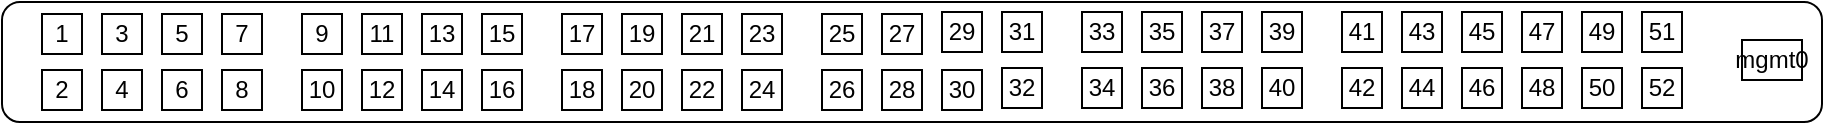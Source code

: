 <mxfile version="24.2.5" type="device">
  <diagram name="Strona-1" id="lUTXOxhuHCzK44mU2fuL">
    <mxGraphModel dx="1098" dy="828" grid="1" gridSize="10" guides="1" tooltips="1" connect="1" arrows="1" fold="1" page="1" pageScale="1" pageWidth="827" pageHeight="1169" math="0" shadow="0">
      <root>
        <mxCell id="0" />
        <mxCell id="1" parent="0" />
        <mxCell id="wdXZIc1yJ1iBE2bjXRa4-1" value="" style="group;rotation=0;" vertex="1" connectable="0" parent="1">
          <mxGeometry y="400" width="915" height="60" as="geometry" />
        </mxCell>
        <mxCell id="wdXZIc1yJ1iBE2bjXRa4-2" value="" style="rounded=1;whiteSpace=wrap;html=1;autosize=1;rotation=0;" vertex="1" parent="wdXZIc1yJ1iBE2bjXRa4-1">
          <mxGeometry y="1" width="910" height="60" as="geometry" />
        </mxCell>
        <mxCell id="wdXZIc1yJ1iBE2bjXRa4-3" value="1" style="rounded=0;whiteSpace=wrap;html=1;autosize=1;rotation=0;" vertex="1" parent="wdXZIc1yJ1iBE2bjXRa4-1">
          <mxGeometry x="20" y="7" width="20" height="20" as="geometry" />
        </mxCell>
        <mxCell id="wdXZIc1yJ1iBE2bjXRa4-4" value="2" style="rounded=0;whiteSpace=wrap;html=1;autosize=1;rotation=0;" vertex="1" parent="wdXZIc1yJ1iBE2bjXRa4-1">
          <mxGeometry x="20" y="35" width="20" height="20" as="geometry" />
        </mxCell>
        <mxCell id="wdXZIc1yJ1iBE2bjXRa4-5" value="3" style="rounded=0;whiteSpace=wrap;html=1;autosize=1;rotation=0;" vertex="1" parent="wdXZIc1yJ1iBE2bjXRa4-1">
          <mxGeometry x="50" y="7" width="20" height="20" as="geometry" />
        </mxCell>
        <mxCell id="wdXZIc1yJ1iBE2bjXRa4-6" value="4" style="rounded=0;whiteSpace=wrap;html=1;autosize=1;rotation=0;" vertex="1" parent="wdXZIc1yJ1iBE2bjXRa4-1">
          <mxGeometry x="50" y="35" width="20" height="20" as="geometry" />
        </mxCell>
        <mxCell id="wdXZIc1yJ1iBE2bjXRa4-7" value="5" style="rounded=0;whiteSpace=wrap;html=1;autosize=1;rotation=0;" vertex="1" parent="wdXZIc1yJ1iBE2bjXRa4-1">
          <mxGeometry x="80" y="7" width="20" height="20" as="geometry" />
        </mxCell>
        <mxCell id="wdXZIc1yJ1iBE2bjXRa4-8" value="6" style="rounded=0;whiteSpace=wrap;html=1;autosize=1;rotation=0;" vertex="1" parent="wdXZIc1yJ1iBE2bjXRa4-1">
          <mxGeometry x="80" y="35" width="20" height="20" as="geometry" />
        </mxCell>
        <mxCell id="wdXZIc1yJ1iBE2bjXRa4-9" value="7" style="rounded=0;whiteSpace=wrap;html=1;autosize=1;rotation=0;" vertex="1" parent="wdXZIc1yJ1iBE2bjXRa4-1">
          <mxGeometry x="110" y="7" width="20" height="20" as="geometry" />
        </mxCell>
        <mxCell id="wdXZIc1yJ1iBE2bjXRa4-10" value="8" style="rounded=0;whiteSpace=wrap;html=1;autosize=1;rotation=0;" vertex="1" parent="wdXZIc1yJ1iBE2bjXRa4-1">
          <mxGeometry x="110" y="35" width="20" height="20" as="geometry" />
        </mxCell>
        <mxCell id="wdXZIc1yJ1iBE2bjXRa4-13" value="9" style="rounded=0;whiteSpace=wrap;html=1;autosize=1;rotation=0;" vertex="1" parent="wdXZIc1yJ1iBE2bjXRa4-1">
          <mxGeometry x="150" y="7" width="20" height="20" as="geometry" />
        </mxCell>
        <mxCell id="wdXZIc1yJ1iBE2bjXRa4-18" value="10" style="rounded=0;whiteSpace=wrap;html=1;autosize=1;rotation=0;" vertex="1" parent="wdXZIc1yJ1iBE2bjXRa4-1">
          <mxGeometry x="150" y="35" width="20" height="20" as="geometry" />
        </mxCell>
        <mxCell id="wdXZIc1yJ1iBE2bjXRa4-14" value="11" style="rounded=0;whiteSpace=wrap;html=1;autosize=1;rotation=0;" vertex="1" parent="wdXZIc1yJ1iBE2bjXRa4-1">
          <mxGeometry x="180" y="7" width="20" height="20" as="geometry" />
        </mxCell>
        <mxCell id="wdXZIc1yJ1iBE2bjXRa4-17" value="12" style="rounded=0;whiteSpace=wrap;html=1;autosize=1;rotation=0;" vertex="1" parent="wdXZIc1yJ1iBE2bjXRa4-1">
          <mxGeometry x="180" y="35" width="20" height="20" as="geometry" />
        </mxCell>
        <mxCell id="wdXZIc1yJ1iBE2bjXRa4-15" value="13" style="rounded=0;whiteSpace=wrap;html=1;autosize=1;rotation=0;" vertex="1" parent="wdXZIc1yJ1iBE2bjXRa4-1">
          <mxGeometry x="210" y="7" width="20" height="20" as="geometry" />
        </mxCell>
        <mxCell id="wdXZIc1yJ1iBE2bjXRa4-16" value="14" style="rounded=0;whiteSpace=wrap;html=1;autosize=1;rotation=0;" vertex="1" parent="wdXZIc1yJ1iBE2bjXRa4-1">
          <mxGeometry x="210" y="35" width="20" height="20" as="geometry" />
        </mxCell>
        <mxCell id="wdXZIc1yJ1iBE2bjXRa4-11" value="15" style="rounded=0;whiteSpace=wrap;html=1;autosize=1;rotation=0;" vertex="1" parent="wdXZIc1yJ1iBE2bjXRa4-1">
          <mxGeometry x="240" y="7" width="20" height="20" as="geometry" />
        </mxCell>
        <mxCell id="wdXZIc1yJ1iBE2bjXRa4-12" value="16" style="rounded=0;whiteSpace=wrap;html=1;autosize=1;rotation=0;" vertex="1" parent="wdXZIc1yJ1iBE2bjXRa4-1">
          <mxGeometry x="240" y="35" width="20" height="20" as="geometry" />
        </mxCell>
        <mxCell id="wdXZIc1yJ1iBE2bjXRa4-21" value="17" style="rounded=0;whiteSpace=wrap;html=1;autosize=1;rotation=0;" vertex="1" parent="wdXZIc1yJ1iBE2bjXRa4-1">
          <mxGeometry x="280" y="7" width="20" height="20" as="geometry" />
        </mxCell>
        <mxCell id="wdXZIc1yJ1iBE2bjXRa4-26" value="18" style="rounded=0;whiteSpace=wrap;html=1;autosize=1;rotation=0;" vertex="1" parent="wdXZIc1yJ1iBE2bjXRa4-1">
          <mxGeometry x="280" y="35" width="20" height="20" as="geometry" />
        </mxCell>
        <mxCell id="wdXZIc1yJ1iBE2bjXRa4-22" value="19" style="rounded=0;whiteSpace=wrap;html=1;autosize=1;rotation=0;" vertex="1" parent="wdXZIc1yJ1iBE2bjXRa4-1">
          <mxGeometry x="310" y="7" width="20" height="20" as="geometry" />
        </mxCell>
        <mxCell id="wdXZIc1yJ1iBE2bjXRa4-25" value="20" style="rounded=0;whiteSpace=wrap;html=1;autosize=1;rotation=0;" vertex="1" parent="wdXZIc1yJ1iBE2bjXRa4-1">
          <mxGeometry x="310" y="35" width="20" height="20" as="geometry" />
        </mxCell>
        <mxCell id="wdXZIc1yJ1iBE2bjXRa4-23" value="21" style="rounded=0;whiteSpace=wrap;html=1;autosize=1;rotation=0;" vertex="1" parent="wdXZIc1yJ1iBE2bjXRa4-1">
          <mxGeometry x="340" y="7" width="20" height="20" as="geometry" />
        </mxCell>
        <mxCell id="wdXZIc1yJ1iBE2bjXRa4-24" value="22" style="rounded=0;whiteSpace=wrap;html=1;autosize=1;rotation=0;" vertex="1" parent="wdXZIc1yJ1iBE2bjXRa4-1">
          <mxGeometry x="340" y="35" width="20" height="20" as="geometry" />
        </mxCell>
        <mxCell id="wdXZIc1yJ1iBE2bjXRa4-19" value="23" style="rounded=0;whiteSpace=wrap;html=1;autosize=1;rotation=0;" vertex="1" parent="wdXZIc1yJ1iBE2bjXRa4-1">
          <mxGeometry x="370" y="7" width="20" height="20" as="geometry" />
        </mxCell>
        <mxCell id="wdXZIc1yJ1iBE2bjXRa4-20" value="24" style="rounded=0;whiteSpace=wrap;html=1;autosize=1;rotation=0;" vertex="1" parent="wdXZIc1yJ1iBE2bjXRa4-1">
          <mxGeometry x="370" y="35" width="20" height="20" as="geometry" />
        </mxCell>
        <mxCell id="wdXZIc1yJ1iBE2bjXRa4-29" value="25" style="rounded=0;whiteSpace=wrap;html=1;autosize=1;rotation=0;" vertex="1" parent="wdXZIc1yJ1iBE2bjXRa4-1">
          <mxGeometry x="410" y="7" width="20" height="20" as="geometry" />
        </mxCell>
        <mxCell id="wdXZIc1yJ1iBE2bjXRa4-34" value="26" style="rounded=0;whiteSpace=wrap;html=1;autosize=1;rotation=0;" vertex="1" parent="wdXZIc1yJ1iBE2bjXRa4-1">
          <mxGeometry x="410" y="35" width="20" height="20" as="geometry" />
        </mxCell>
        <mxCell id="wdXZIc1yJ1iBE2bjXRa4-30" value="27" style="rounded=0;whiteSpace=wrap;html=1;autosize=1;rotation=0;" vertex="1" parent="wdXZIc1yJ1iBE2bjXRa4-1">
          <mxGeometry x="440" y="7" width="20" height="20" as="geometry" />
        </mxCell>
        <mxCell id="wdXZIc1yJ1iBE2bjXRa4-33" value="28" style="rounded=0;whiteSpace=wrap;html=1;autosize=1;rotation=0;" vertex="1" parent="wdXZIc1yJ1iBE2bjXRa4-1">
          <mxGeometry x="440" y="35" width="20" height="20" as="geometry" />
        </mxCell>
        <mxCell id="wdXZIc1yJ1iBE2bjXRa4-31" value="29" style="rounded=0;whiteSpace=wrap;html=1;autosize=1;rotation=0;" vertex="1" parent="wdXZIc1yJ1iBE2bjXRa4-1">
          <mxGeometry x="470" y="6" width="20" height="20" as="geometry" />
        </mxCell>
        <mxCell id="wdXZIc1yJ1iBE2bjXRa4-32" value="30" style="rounded=0;whiteSpace=wrap;html=1;autosize=1;rotation=0;" vertex="1" parent="wdXZIc1yJ1iBE2bjXRa4-1">
          <mxGeometry x="470" y="35" width="20" height="20" as="geometry" />
        </mxCell>
        <mxCell id="wdXZIc1yJ1iBE2bjXRa4-27" value="31" style="rounded=0;whiteSpace=wrap;html=1;autosize=1;rotation=0;" vertex="1" parent="wdXZIc1yJ1iBE2bjXRa4-1">
          <mxGeometry x="500" y="6" width="20" height="20" as="geometry" />
        </mxCell>
        <mxCell id="wdXZIc1yJ1iBE2bjXRa4-28" value="32" style="rounded=0;whiteSpace=wrap;html=1;autosize=1;rotation=0;" vertex="1" parent="wdXZIc1yJ1iBE2bjXRa4-1">
          <mxGeometry x="500" y="34" width="20" height="20" as="geometry" />
        </mxCell>
        <mxCell id="wdXZIc1yJ1iBE2bjXRa4-35" value="33" style="rounded=0;whiteSpace=wrap;html=1;autosize=1;rotation=0;" vertex="1" parent="wdXZIc1yJ1iBE2bjXRa4-1">
          <mxGeometry x="540" y="6" width="20" height="20" as="geometry" />
        </mxCell>
        <mxCell id="wdXZIc1yJ1iBE2bjXRa4-42" value="34" style="rounded=0;whiteSpace=wrap;html=1;autosize=1;rotation=0;" vertex="1" parent="wdXZIc1yJ1iBE2bjXRa4-1">
          <mxGeometry x="540" y="34" width="20" height="20" as="geometry" />
        </mxCell>
        <mxCell id="wdXZIc1yJ1iBE2bjXRa4-36" value="35" style="rounded=0;whiteSpace=wrap;html=1;autosize=1;rotation=0;" vertex="1" parent="wdXZIc1yJ1iBE2bjXRa4-1">
          <mxGeometry x="570" y="6" width="20" height="20" as="geometry" />
        </mxCell>
        <mxCell id="wdXZIc1yJ1iBE2bjXRa4-41" value="36" style="rounded=0;whiteSpace=wrap;html=1;autosize=1;rotation=0;" vertex="1" parent="wdXZIc1yJ1iBE2bjXRa4-1">
          <mxGeometry x="570" y="34" width="20" height="20" as="geometry" />
        </mxCell>
        <mxCell id="wdXZIc1yJ1iBE2bjXRa4-37" value="37" style="rounded=0;whiteSpace=wrap;html=1;autosize=1;rotation=0;" vertex="1" parent="wdXZIc1yJ1iBE2bjXRa4-1">
          <mxGeometry x="600" y="6" width="20" height="20" as="geometry" />
        </mxCell>
        <mxCell id="wdXZIc1yJ1iBE2bjXRa4-40" value="38" style="rounded=0;whiteSpace=wrap;html=1;autosize=1;rotation=0;" vertex="1" parent="wdXZIc1yJ1iBE2bjXRa4-1">
          <mxGeometry x="600" y="34" width="20" height="20" as="geometry" />
        </mxCell>
        <mxCell id="wdXZIc1yJ1iBE2bjXRa4-38" value="39" style="rounded=0;whiteSpace=wrap;html=1;autosize=1;rotation=0;" vertex="1" parent="wdXZIc1yJ1iBE2bjXRa4-1">
          <mxGeometry x="630" y="6" width="20" height="20" as="geometry" />
        </mxCell>
        <mxCell id="wdXZIc1yJ1iBE2bjXRa4-39" value="40" style="rounded=0;whiteSpace=wrap;html=1;autosize=1;rotation=0;" vertex="1" parent="wdXZIc1yJ1iBE2bjXRa4-1">
          <mxGeometry x="630" y="34" width="20" height="20" as="geometry" />
        </mxCell>
        <mxCell id="wdXZIc1yJ1iBE2bjXRa4-43" value="41" style="rounded=0;whiteSpace=wrap;html=1;autosize=1;rotation=0;" vertex="1" parent="wdXZIc1yJ1iBE2bjXRa4-1">
          <mxGeometry x="670" y="6" width="20" height="20" as="geometry" />
        </mxCell>
        <mxCell id="wdXZIc1yJ1iBE2bjXRa4-44" value="42" style="rounded=0;whiteSpace=wrap;html=1;autosize=1;rotation=0;" vertex="1" parent="wdXZIc1yJ1iBE2bjXRa4-1">
          <mxGeometry x="670" y="34" width="20" height="20" as="geometry" />
        </mxCell>
        <mxCell id="wdXZIc1yJ1iBE2bjXRa4-45" value="43" style="rounded=0;whiteSpace=wrap;html=1;autosize=1;rotation=0;" vertex="1" parent="wdXZIc1yJ1iBE2bjXRa4-1">
          <mxGeometry x="700" y="6" width="20" height="20" as="geometry" />
        </mxCell>
        <mxCell id="wdXZIc1yJ1iBE2bjXRa4-46" value="44" style="rounded=0;whiteSpace=wrap;html=1;autosize=1;rotation=0;" vertex="1" parent="wdXZIc1yJ1iBE2bjXRa4-1">
          <mxGeometry x="700" y="34" width="20" height="20" as="geometry" />
        </mxCell>
        <mxCell id="wdXZIc1yJ1iBE2bjXRa4-47" value="45" style="rounded=0;whiteSpace=wrap;html=1;autosize=1;rotation=0;" vertex="1" parent="wdXZIc1yJ1iBE2bjXRa4-1">
          <mxGeometry x="730" y="6" width="20" height="20" as="geometry" />
        </mxCell>
        <mxCell id="wdXZIc1yJ1iBE2bjXRa4-48" value="46" style="rounded=0;whiteSpace=wrap;html=1;autosize=1;rotation=0;" vertex="1" parent="wdXZIc1yJ1iBE2bjXRa4-1">
          <mxGeometry x="730" y="34" width="20" height="20" as="geometry" />
        </mxCell>
        <mxCell id="wdXZIc1yJ1iBE2bjXRa4-49" value="47" style="rounded=0;whiteSpace=wrap;html=1;autosize=1;rotation=0;" vertex="1" parent="wdXZIc1yJ1iBE2bjXRa4-1">
          <mxGeometry x="760" y="6" width="20" height="20" as="geometry" />
        </mxCell>
        <mxCell id="wdXZIc1yJ1iBE2bjXRa4-50" value="48" style="rounded=0;whiteSpace=wrap;html=1;autosize=1;rotation=0;" vertex="1" parent="wdXZIc1yJ1iBE2bjXRa4-1">
          <mxGeometry x="760" y="34" width="20" height="20" as="geometry" />
        </mxCell>
        <mxCell id="wdXZIc1yJ1iBE2bjXRa4-51" value="49" style="rounded=0;whiteSpace=wrap;html=1;autosize=1;rotation=0;" vertex="1" parent="wdXZIc1yJ1iBE2bjXRa4-1">
          <mxGeometry x="790" y="6" width="20" height="20" as="geometry" />
        </mxCell>
        <mxCell id="wdXZIc1yJ1iBE2bjXRa4-52" value="50" style="rounded=0;whiteSpace=wrap;html=1;autosize=1;rotation=0;" vertex="1" parent="wdXZIc1yJ1iBE2bjXRa4-1">
          <mxGeometry x="790" y="34" width="20" height="20" as="geometry" />
        </mxCell>
        <mxCell id="wdXZIc1yJ1iBE2bjXRa4-53" value="51" style="rounded=0;whiteSpace=wrap;html=1;autosize=1;rotation=0;" vertex="1" parent="wdXZIc1yJ1iBE2bjXRa4-1">
          <mxGeometry x="820" y="6" width="20" height="20" as="geometry" />
        </mxCell>
        <mxCell id="wdXZIc1yJ1iBE2bjXRa4-54" value="52" style="rounded=0;whiteSpace=wrap;html=1;autosize=1;rotation=0;" vertex="1" parent="wdXZIc1yJ1iBE2bjXRa4-1">
          <mxGeometry x="820" y="34" width="20" height="20" as="geometry" />
        </mxCell>
        <mxCell id="wdXZIc1yJ1iBE2bjXRa4-55" value="mgmt0" style="rounded=0;whiteSpace=wrap;html=1;autosize=1;rotation=0;" vertex="1" parent="wdXZIc1yJ1iBE2bjXRa4-1">
          <mxGeometry x="870" y="20" width="30" height="20" as="geometry" />
        </mxCell>
        </root>
    </mxGraphModel>
  </diagram>
</mxfile>
